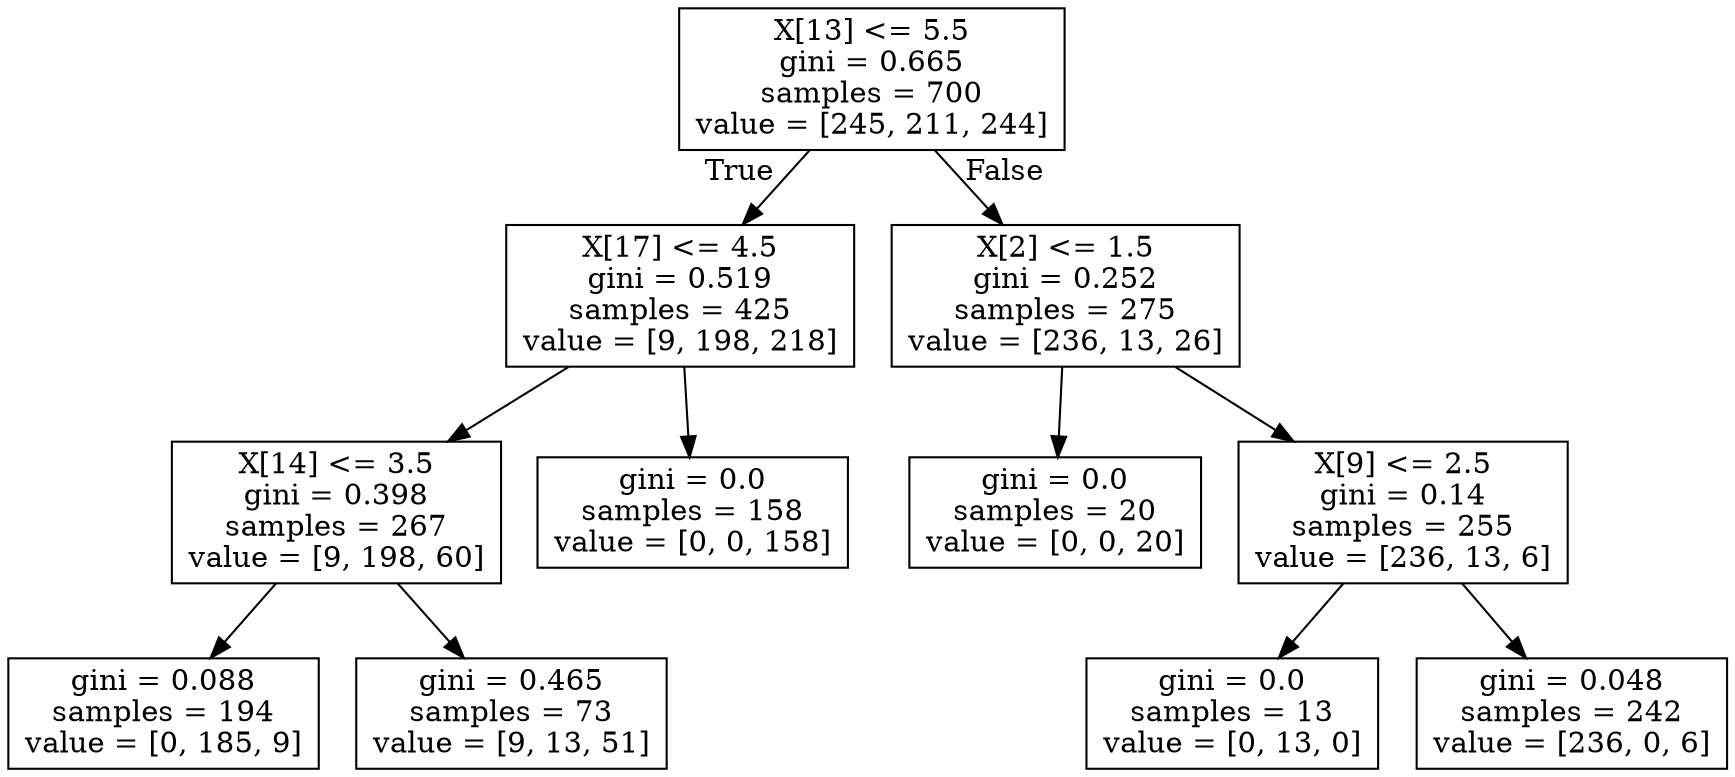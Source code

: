 digraph Tree {
node [shape=box] ;
0 [label="X[13] <= 5.5\ngini = 0.665\nsamples = 700\nvalue = [245, 211, 244]"] ;
1 [label="X[17] <= 4.5\ngini = 0.519\nsamples = 425\nvalue = [9, 198, 218]"] ;
0 -> 1 [labeldistance=2.5, labelangle=45, headlabel="True"] ;
2 [label="X[14] <= 3.5\ngini = 0.398\nsamples = 267\nvalue = [9, 198, 60]"] ;
1 -> 2 ;
3 [label="gini = 0.088\nsamples = 194\nvalue = [0, 185, 9]"] ;
2 -> 3 ;
4 [label="gini = 0.465\nsamples = 73\nvalue = [9, 13, 51]"] ;
2 -> 4 ;
5 [label="gini = 0.0\nsamples = 158\nvalue = [0, 0, 158]"] ;
1 -> 5 ;
6 [label="X[2] <= 1.5\ngini = 0.252\nsamples = 275\nvalue = [236, 13, 26]"] ;
0 -> 6 [labeldistance=2.5, labelangle=-45, headlabel="False"] ;
7 [label="gini = 0.0\nsamples = 20\nvalue = [0, 0, 20]"] ;
6 -> 7 ;
8 [label="X[9] <= 2.5\ngini = 0.14\nsamples = 255\nvalue = [236, 13, 6]"] ;
6 -> 8 ;
9 [label="gini = 0.0\nsamples = 13\nvalue = [0, 13, 0]"] ;
8 -> 9 ;
10 [label="gini = 0.048\nsamples = 242\nvalue = [236, 0, 6]"] ;
8 -> 10 ;
}